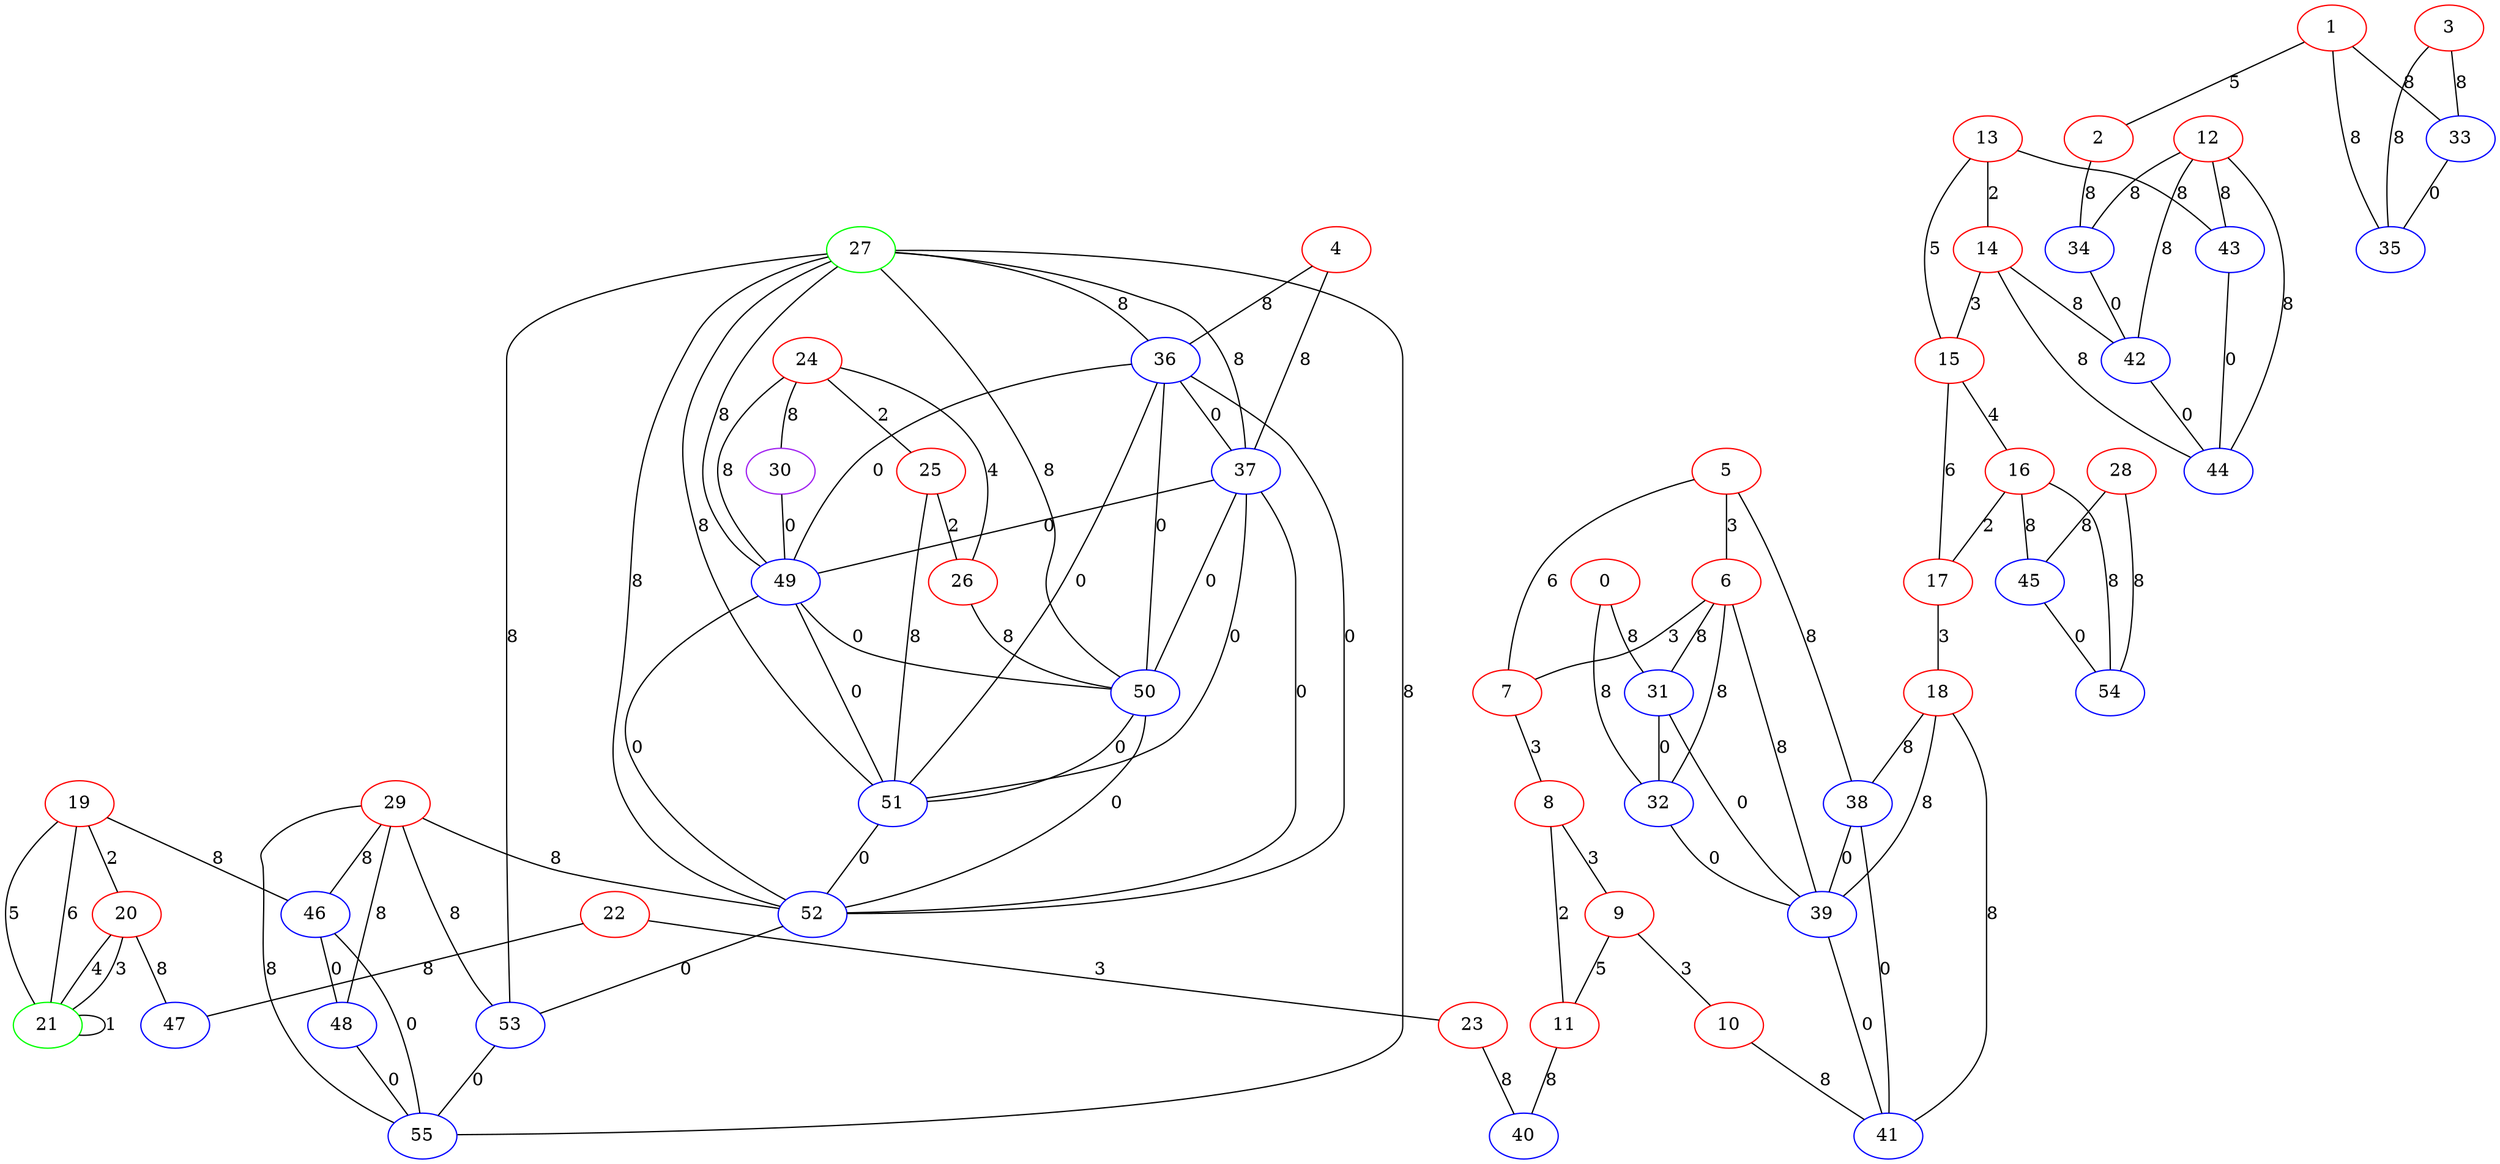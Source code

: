 graph "" {
0 [color=red, weight=1];
1 [color=red, weight=1];
2 [color=red, weight=1];
3 [color=red, weight=1];
4 [color=red, weight=1];
5 [color=red, weight=1];
6 [color=red, weight=1];
7 [color=red, weight=1];
8 [color=red, weight=1];
9 [color=red, weight=1];
10 [color=red, weight=1];
11 [color=red, weight=1];
12 [color=red, weight=1];
13 [color=red, weight=1];
14 [color=red, weight=1];
15 [color=red, weight=1];
16 [color=red, weight=1];
17 [color=red, weight=1];
18 [color=red, weight=1];
19 [color=red, weight=1];
20 [color=red, weight=1];
21 [color=green, weight=2];
22 [color=red, weight=1];
23 [color=red, weight=1];
24 [color=red, weight=1];
25 [color=red, weight=1];
26 [color=red, weight=1];
27 [color=green, weight=2];
28 [color=red, weight=1];
29 [color=red, weight=1];
30 [color=purple, weight=4];
31 [color=blue, weight=3];
32 [color=blue, weight=3];
33 [color=blue, weight=3];
34 [color=blue, weight=3];
35 [color=blue, weight=3];
36 [color=blue, weight=3];
37 [color=blue, weight=3];
38 [color=blue, weight=3];
39 [color=blue, weight=3];
40 [color=blue, weight=3];
41 [color=blue, weight=3];
42 [color=blue, weight=3];
43 [color=blue, weight=3];
44 [color=blue, weight=3];
45 [color=blue, weight=3];
46 [color=blue, weight=3];
47 [color=blue, weight=3];
48 [color=blue, weight=3];
49 [color=blue, weight=3];
50 [color=blue, weight=3];
51 [color=blue, weight=3];
52 [color=blue, weight=3];
53 [color=blue, weight=3];
54 [color=blue, weight=3];
55 [color=blue, weight=3];
0 -- 32  [key=0, label=8];
0 -- 31  [key=0, label=8];
1 -- 33  [key=0, label=8];
1 -- 2  [key=0, label=5];
1 -- 35  [key=0, label=8];
2 -- 34  [key=0, label=8];
3 -- 33  [key=0, label=8];
3 -- 35  [key=0, label=8];
4 -- 36  [key=0, label=8];
4 -- 37  [key=0, label=8];
5 -- 38  [key=0, label=8];
5 -- 6  [key=0, label=3];
5 -- 7  [key=0, label=6];
6 -- 32  [key=0, label=8];
6 -- 39  [key=0, label=8];
6 -- 31  [key=0, label=8];
6 -- 7  [key=0, label=3];
7 -- 8  [key=0, label=3];
8 -- 9  [key=0, label=3];
8 -- 11  [key=0, label=2];
9 -- 10  [key=0, label=3];
9 -- 11  [key=0, label=5];
10 -- 41  [key=0, label=8];
11 -- 40  [key=0, label=8];
12 -- 34  [key=0, label=8];
12 -- 43  [key=0, label=8];
12 -- 44  [key=0, label=8];
12 -- 42  [key=0, label=8];
13 -- 43  [key=0, label=8];
13 -- 14  [key=0, label=2];
13 -- 15  [key=0, label=5];
14 -- 42  [key=0, label=8];
14 -- 44  [key=0, label=8];
14 -- 15  [key=0, label=3];
15 -- 16  [key=0, label=4];
15 -- 17  [key=0, label=6];
16 -- 17  [key=0, label=2];
16 -- 45  [key=0, label=8];
16 -- 54  [key=0, label=8];
17 -- 18  [key=0, label=3];
18 -- 41  [key=0, label=8];
18 -- 38  [key=0, label=8];
18 -- 39  [key=0, label=8];
19 -- 20  [key=0, label=2];
19 -- 21  [key=0, label=5];
19 -- 21  [key=1, label=6];
19 -- 46  [key=0, label=8];
20 -- 21  [key=0, label=3];
20 -- 21  [key=1, label=4];
20 -- 47  [key=0, label=8];
21 -- 21  [key=0, label=1];
22 -- 47  [key=0, label=8];
22 -- 23  [key=0, label=3];
23 -- 40  [key=0, label=8];
24 -- 25  [key=0, label=2];
24 -- 26  [key=0, label=4];
24 -- 30  [key=0, label=8];
24 -- 49  [key=0, label=8];
25 -- 26  [key=0, label=2];
25 -- 51  [key=0, label=8];
26 -- 50  [key=0, label=8];
27 -- 36  [key=0, label=8];
27 -- 37  [key=0, label=8];
27 -- 49  [key=0, label=8];
27 -- 50  [key=0, label=8];
27 -- 51  [key=0, label=8];
27 -- 52  [key=0, label=8];
27 -- 53  [key=0, label=8];
27 -- 55  [key=0, label=8];
28 -- 45  [key=0, label=8];
28 -- 54  [key=0, label=8];
29 -- 48  [key=0, label=8];
29 -- 52  [key=0, label=8];
29 -- 53  [key=0, label=8];
29 -- 46  [key=0, label=8];
29 -- 55  [key=0, label=8];
30 -- 49  [key=0, label=0];
31 -- 32  [key=0, label=0];
31 -- 39  [key=0, label=0];
32 -- 39  [key=0, label=0];
33 -- 35  [key=0, label=0];
34 -- 42  [key=0, label=0];
36 -- 37  [key=0, label=0];
36 -- 49  [key=0, label=0];
36 -- 50  [key=0, label=0];
36 -- 51  [key=0, label=0];
36 -- 52  [key=0, label=0];
37 -- 49  [key=0, label=0];
37 -- 50  [key=0, label=0];
37 -- 51  [key=0, label=0];
37 -- 52  [key=0, label=0];
38 -- 41  [key=0, label=0];
38 -- 39  [key=0, label=0];
39 -- 41  [key=0, label=0];
42 -- 44  [key=0, label=0];
43 -- 44  [key=0, label=0];
45 -- 54  [key=0, label=0];
46 -- 48  [key=0, label=0];
46 -- 55  [key=0, label=0];
48 -- 55  [key=0, label=0];
49 -- 50  [key=0, label=0];
49 -- 51  [key=0, label=0];
49 -- 52  [key=0, label=0];
50 -- 51  [key=0, label=0];
50 -- 52  [key=0, label=0];
51 -- 52  [key=0, label=0];
52 -- 53  [key=0, label=0];
53 -- 55  [key=0, label=0];
}
